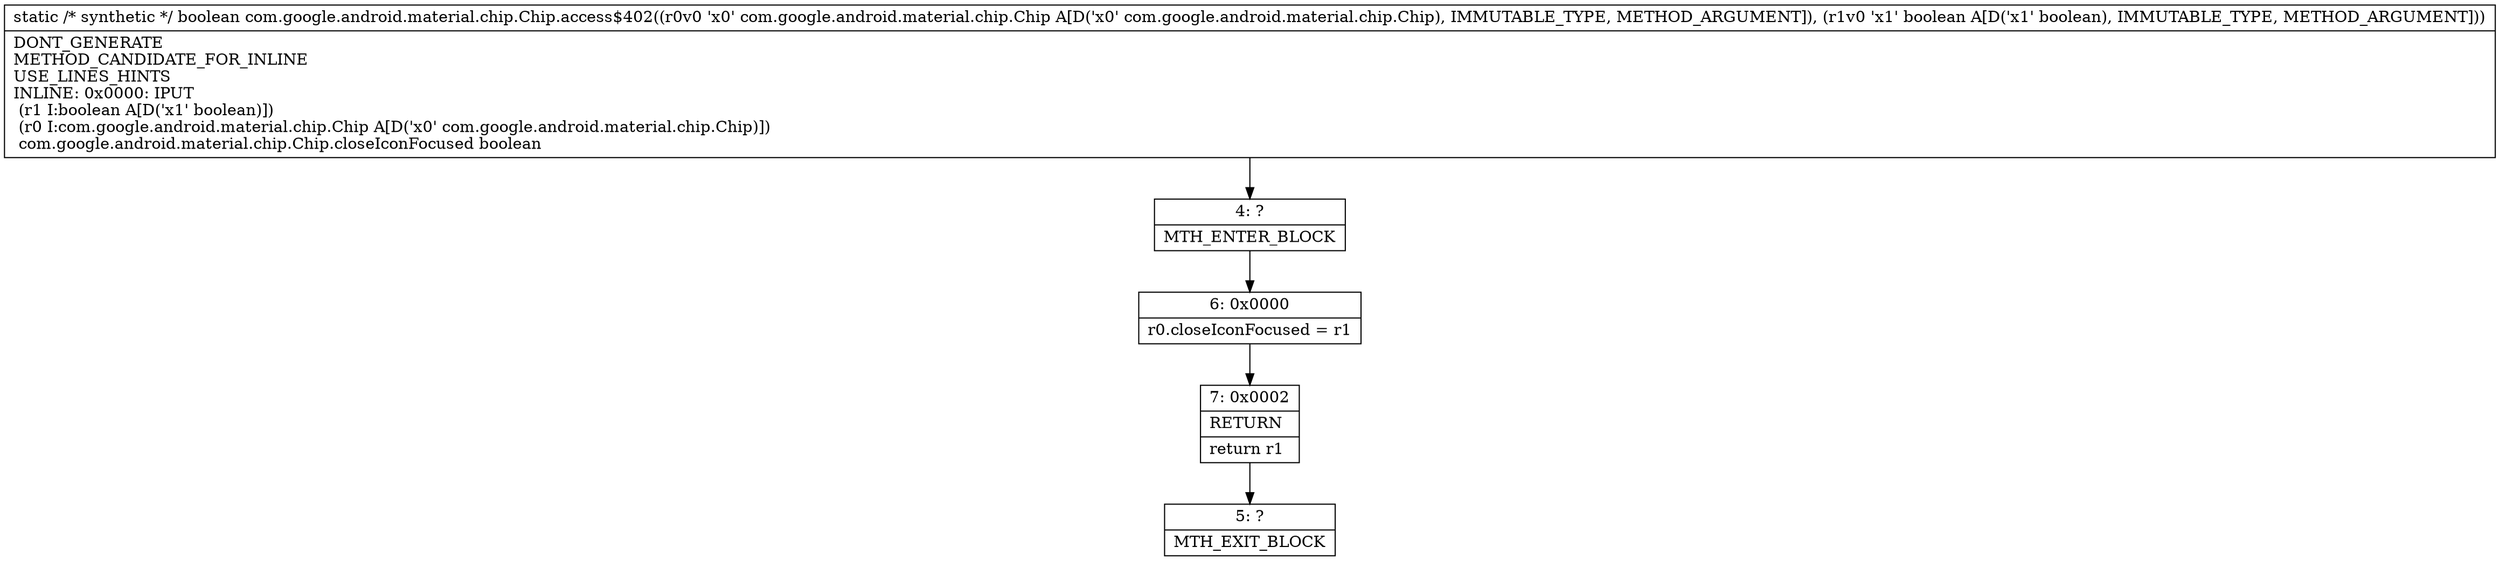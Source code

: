 digraph "CFG forcom.google.android.material.chip.Chip.access$402(Lcom\/google\/android\/material\/chip\/Chip;Z)Z" {
Node_4 [shape=record,label="{4\:\ ?|MTH_ENTER_BLOCK\l}"];
Node_6 [shape=record,label="{6\:\ 0x0000|r0.closeIconFocused = r1\l}"];
Node_7 [shape=record,label="{7\:\ 0x0002|RETURN\l|return r1\l}"];
Node_5 [shape=record,label="{5\:\ ?|MTH_EXIT_BLOCK\l}"];
MethodNode[shape=record,label="{static \/* synthetic *\/ boolean com.google.android.material.chip.Chip.access$402((r0v0 'x0' com.google.android.material.chip.Chip A[D('x0' com.google.android.material.chip.Chip), IMMUTABLE_TYPE, METHOD_ARGUMENT]), (r1v0 'x1' boolean A[D('x1' boolean), IMMUTABLE_TYPE, METHOD_ARGUMENT]))  | DONT_GENERATE\lMETHOD_CANDIDATE_FOR_INLINE\lUSE_LINES_HINTS\lINLINE: 0x0000: IPUT  \l  (r1 I:boolean A[D('x1' boolean)])\l  (r0 I:com.google.android.material.chip.Chip A[D('x0' com.google.android.material.chip.Chip)])\l com.google.android.material.chip.Chip.closeIconFocused boolean\l}"];
MethodNode -> Node_4;Node_4 -> Node_6;
Node_6 -> Node_7;
Node_7 -> Node_5;
}

